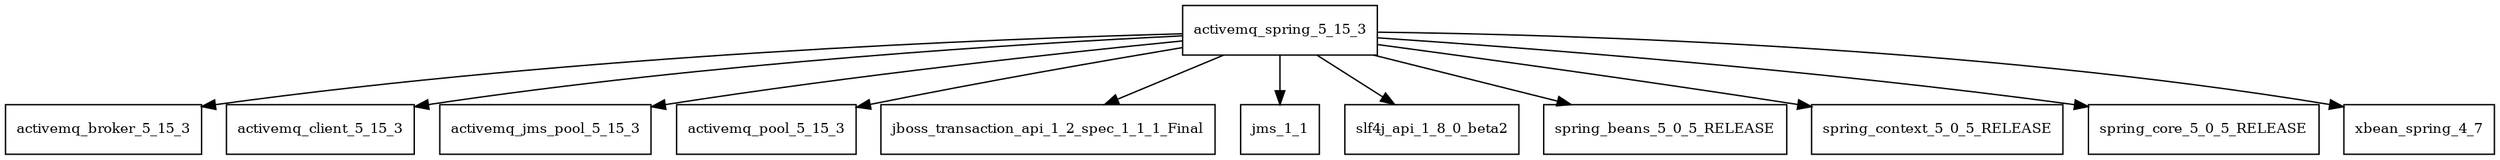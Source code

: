 digraph activemq_spring_5_15_3_dependencies {
  node [shape = box, fontsize=10.0];
  activemq_spring_5_15_3 -> activemq_broker_5_15_3;
  activemq_spring_5_15_3 -> activemq_client_5_15_3;
  activemq_spring_5_15_3 -> activemq_jms_pool_5_15_3;
  activemq_spring_5_15_3 -> activemq_pool_5_15_3;
  activemq_spring_5_15_3 -> jboss_transaction_api_1_2_spec_1_1_1_Final;
  activemq_spring_5_15_3 -> jms_1_1;
  activemq_spring_5_15_3 -> slf4j_api_1_8_0_beta2;
  activemq_spring_5_15_3 -> spring_beans_5_0_5_RELEASE;
  activemq_spring_5_15_3 -> spring_context_5_0_5_RELEASE;
  activemq_spring_5_15_3 -> spring_core_5_0_5_RELEASE;
  activemq_spring_5_15_3 -> xbean_spring_4_7;
}
